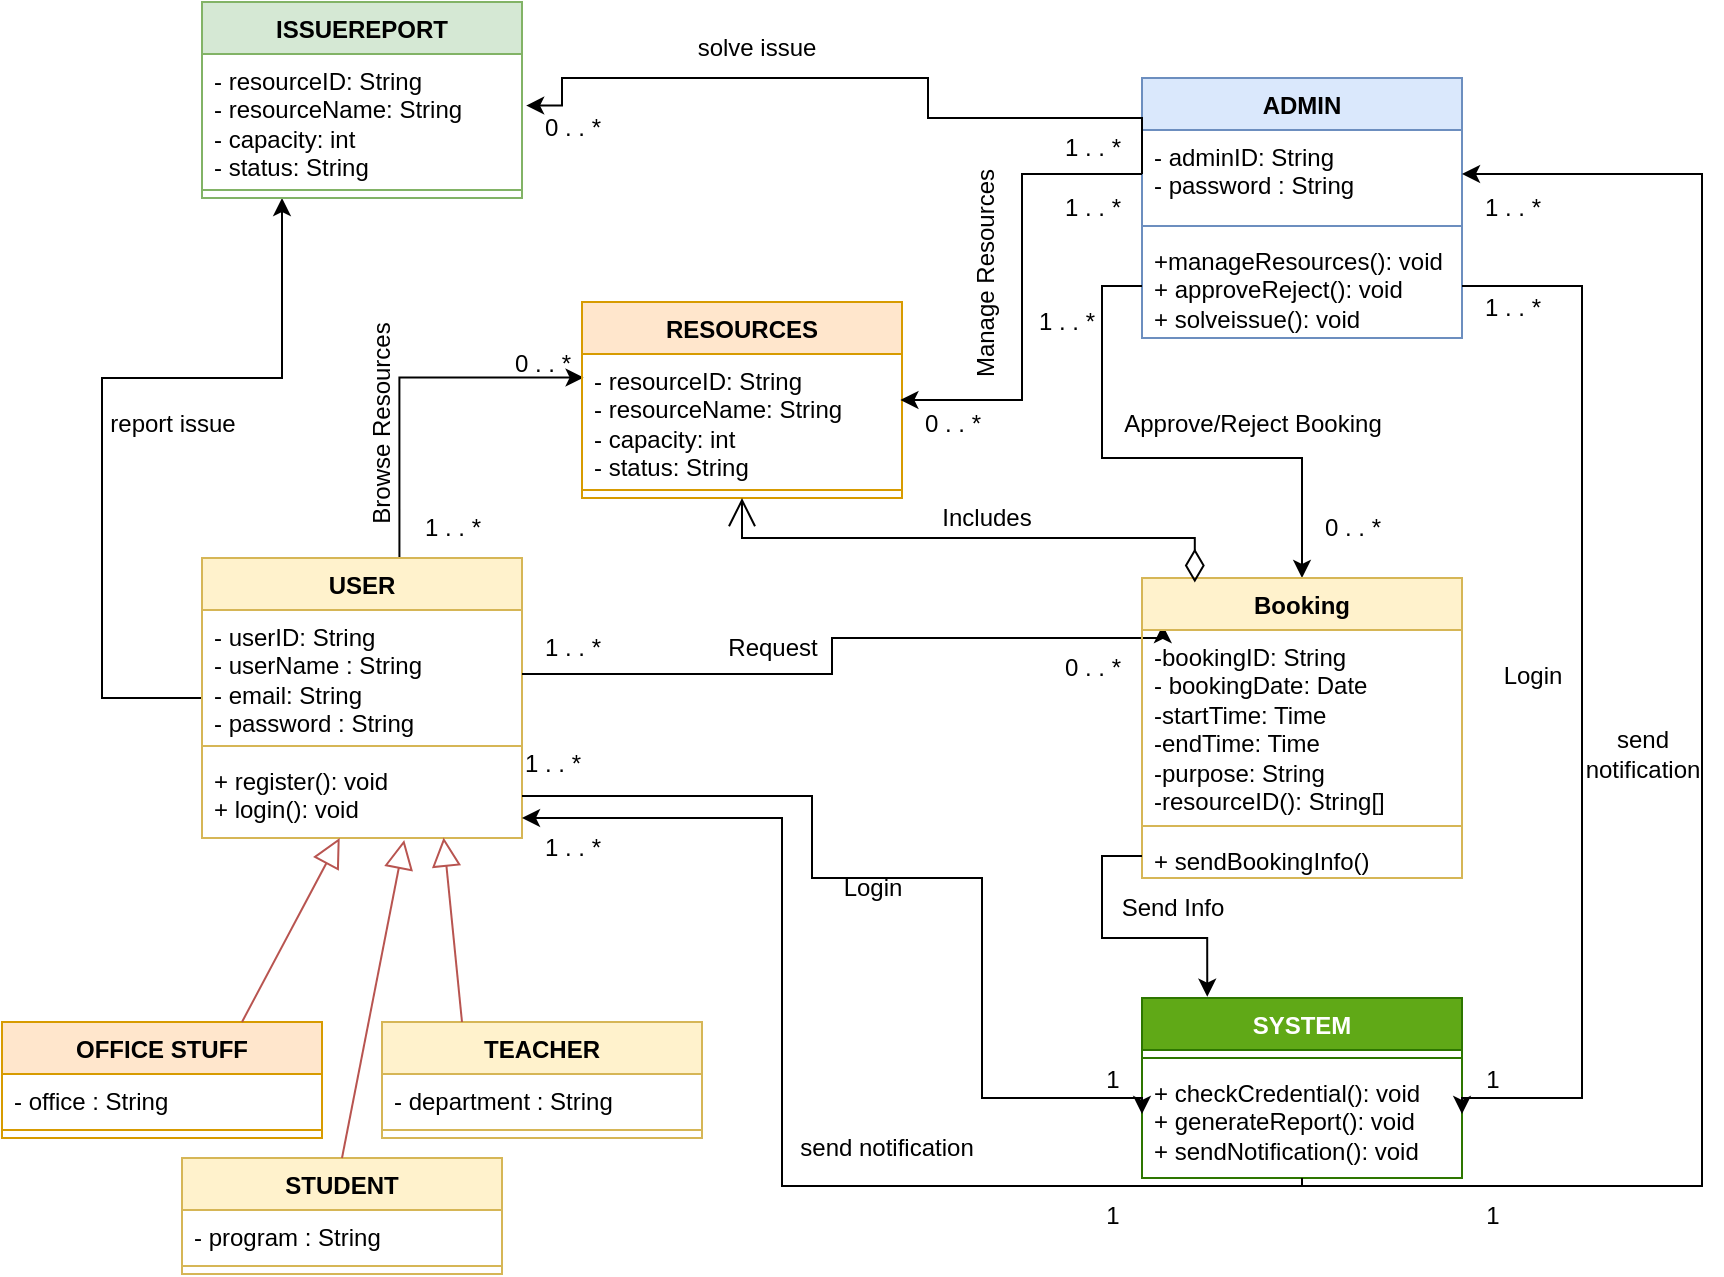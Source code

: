 <mxfile version="24.7.8">
  <diagram name="Page-1" id="8YA2dCOL3-Opxpk1j5PP">
    <mxGraphModel dx="1036" dy="654" grid="1" gridSize="10" guides="1" tooltips="1" connect="1" arrows="1" fold="1" page="1" pageScale="1" pageWidth="850" pageHeight="1100" math="0" shadow="0">
      <root>
        <mxCell id="0" />
        <mxCell id="1" parent="0" />
        <mxCell id="oSdUN21Y7AjLXys4Wp6H-28" style="edgeStyle=orthogonalEdgeStyle;rounded=0;orthogonalLoop=1;jettySize=auto;html=1;exitX=0.617;exitY=0.001;exitDx=0;exitDy=0;exitPerimeter=0;entryX=0.005;entryY=0.184;entryDx=0;entryDy=0;entryPerimeter=0;" parent="1" source="p7U9RObmF5ZfVnRHKtvr-1" target="oSdUN21Y7AjLXys4Wp6H-13" edge="1">
          <mxGeometry relative="1" as="geometry">
            <mxPoint x="240" y="430" as="targetPoint" />
          </mxGeometry>
        </mxCell>
        <mxCell id="UtDjivSvUU0SNbdQqQrx-4" style="edgeStyle=orthogonalEdgeStyle;rounded=0;orthogonalLoop=1;jettySize=auto;html=1;entryX=0.25;entryY=1;entryDx=0;entryDy=0;" parent="1" source="p7U9RObmF5ZfVnRHKtvr-1" target="oSdUN21Y7AjLXys4Wp6H-23" edge="1">
          <mxGeometry relative="1" as="geometry">
            <Array as="points">
              <mxPoint x="80" y="640" />
              <mxPoint x="80" y="480" />
              <mxPoint x="170" y="480" />
            </Array>
          </mxGeometry>
        </mxCell>
        <mxCell id="p7U9RObmF5ZfVnRHKtvr-1" value="USER" style="swimlane;fontStyle=1;align=center;verticalAlign=top;childLayout=stackLayout;horizontal=1;startSize=26;horizontalStack=0;resizeParent=1;resizeParentMax=0;resizeLast=0;collapsible=1;marginBottom=0;whiteSpace=wrap;html=1;fillColor=#fff2cc;strokeColor=#d6b656;" parent="1" vertex="1">
          <mxGeometry x="130" y="570" width="160" height="140" as="geometry" />
        </mxCell>
        <mxCell id="p7U9RObmF5ZfVnRHKtvr-2" value="- userID: String&lt;div&gt;- userName : String&lt;/div&gt;&lt;div&gt;- email: String&lt;/div&gt;&lt;div&gt;- password : String&amp;nbsp;&lt;/div&gt;" style="text;strokeColor=none;fillColor=none;align=left;verticalAlign=top;spacingLeft=4;spacingRight=4;overflow=hidden;rotatable=0;points=[[0,0.5],[1,0.5]];portConstraint=eastwest;whiteSpace=wrap;html=1;" parent="p7U9RObmF5ZfVnRHKtvr-1" vertex="1">
          <mxGeometry y="26" width="160" height="64" as="geometry" />
        </mxCell>
        <mxCell id="p7U9RObmF5ZfVnRHKtvr-3" value="" style="line;strokeWidth=1;fillColor=none;align=left;verticalAlign=middle;spacingTop=-1;spacingLeft=3;spacingRight=3;rotatable=0;labelPosition=right;points=[];portConstraint=eastwest;strokeColor=inherit;" parent="p7U9RObmF5ZfVnRHKtvr-1" vertex="1">
          <mxGeometry y="90" width="160" height="8" as="geometry" />
        </mxCell>
        <mxCell id="p7U9RObmF5ZfVnRHKtvr-4" value="+ register(): void&lt;div&gt;+ login(): void&lt;/div&gt;" style="text;strokeColor=none;fillColor=none;align=left;verticalAlign=top;spacingLeft=4;spacingRight=4;overflow=hidden;rotatable=0;points=[[0,0.5],[1,0.5]];portConstraint=eastwest;whiteSpace=wrap;html=1;" parent="p7U9RObmF5ZfVnRHKtvr-1" vertex="1">
          <mxGeometry y="98" width="160" height="42" as="geometry" />
        </mxCell>
        <mxCell id="p7U9RObmF5ZfVnRHKtvr-5" value="STUDENT" style="swimlane;fontStyle=1;align=center;verticalAlign=top;childLayout=stackLayout;horizontal=1;startSize=26;horizontalStack=0;resizeParent=1;resizeParentMax=0;resizeLast=0;collapsible=1;marginBottom=0;whiteSpace=wrap;html=1;fillColor=#fff2cc;strokeColor=#d6b656;" parent="1" vertex="1">
          <mxGeometry x="120" y="870" width="160" height="58" as="geometry" />
        </mxCell>
        <mxCell id="p7U9RObmF5ZfVnRHKtvr-6" value="- program : String" style="text;strokeColor=none;fillColor=none;align=left;verticalAlign=top;spacingLeft=4;spacingRight=4;overflow=hidden;rotatable=0;points=[[0,0.5],[1,0.5]];portConstraint=eastwest;whiteSpace=wrap;html=1;" parent="p7U9RObmF5ZfVnRHKtvr-5" vertex="1">
          <mxGeometry y="26" width="160" height="24" as="geometry" />
        </mxCell>
        <mxCell id="p7U9RObmF5ZfVnRHKtvr-7" value="" style="line;strokeWidth=1;fillColor=none;align=left;verticalAlign=middle;spacingTop=-1;spacingLeft=3;spacingRight=3;rotatable=0;labelPosition=right;points=[];portConstraint=eastwest;strokeColor=inherit;" parent="p7U9RObmF5ZfVnRHKtvr-5" vertex="1">
          <mxGeometry y="50" width="160" height="8" as="geometry" />
        </mxCell>
        <mxCell id="p7U9RObmF5ZfVnRHKtvr-9" value="TEACHER" style="swimlane;fontStyle=1;align=center;verticalAlign=top;childLayout=stackLayout;horizontal=1;startSize=26;horizontalStack=0;resizeParent=1;resizeParentMax=0;resizeLast=0;collapsible=1;marginBottom=0;whiteSpace=wrap;html=1;fillColor=#fff2cc;strokeColor=#d6b656;" parent="1" vertex="1">
          <mxGeometry x="220" y="802" width="160" height="58" as="geometry" />
        </mxCell>
        <mxCell id="p7U9RObmF5ZfVnRHKtvr-10" value="- department : String" style="text;strokeColor=none;fillColor=none;align=left;verticalAlign=top;spacingLeft=4;spacingRight=4;overflow=hidden;rotatable=0;points=[[0,0.5],[1,0.5]];portConstraint=eastwest;whiteSpace=wrap;html=1;" parent="p7U9RObmF5ZfVnRHKtvr-9" vertex="1">
          <mxGeometry y="26" width="160" height="24" as="geometry" />
        </mxCell>
        <mxCell id="p7U9RObmF5ZfVnRHKtvr-11" value="" style="line;strokeWidth=1;fillColor=none;align=left;verticalAlign=middle;spacingTop=-1;spacingLeft=3;spacingRight=3;rotatable=0;labelPosition=right;points=[];portConstraint=eastwest;strokeColor=inherit;" parent="p7U9RObmF5ZfVnRHKtvr-9" vertex="1">
          <mxGeometry y="50" width="160" height="8" as="geometry" />
        </mxCell>
        <mxCell id="p7U9RObmF5ZfVnRHKtvr-17" value="OFFICE STUFF" style="swimlane;fontStyle=1;align=center;verticalAlign=top;childLayout=stackLayout;horizontal=1;startSize=26;horizontalStack=0;resizeParent=1;resizeParentMax=0;resizeLast=0;collapsible=1;marginBottom=0;whiteSpace=wrap;html=1;fillColor=#ffe6cc;strokeColor=#d79b00;" parent="1" vertex="1">
          <mxGeometry x="30" y="802" width="160" height="58" as="geometry" />
        </mxCell>
        <mxCell id="p7U9RObmF5ZfVnRHKtvr-18" value="- office : String" style="text;strokeColor=none;fillColor=none;align=left;verticalAlign=top;spacingLeft=4;spacingRight=4;overflow=hidden;rotatable=0;points=[[0,0.5],[1,0.5]];portConstraint=eastwest;whiteSpace=wrap;html=1;" parent="p7U9RObmF5ZfVnRHKtvr-17" vertex="1">
          <mxGeometry y="26" width="160" height="24" as="geometry" />
        </mxCell>
        <mxCell id="p7U9RObmF5ZfVnRHKtvr-19" value="" style="line;strokeWidth=1;fillColor=none;align=left;verticalAlign=middle;spacingTop=-1;spacingLeft=3;spacingRight=3;rotatable=0;labelPosition=right;points=[];portConstraint=eastwest;strokeColor=inherit;" parent="p7U9RObmF5ZfVnRHKtvr-17" vertex="1">
          <mxGeometry y="50" width="160" height="8" as="geometry" />
        </mxCell>
        <mxCell id="oSdUN21Y7AjLXys4Wp6H-2" value="" style="edgeStyle=none;html=1;endArrow=block;endFill=0;endSize=12;verticalAlign=bottom;rounded=0;exitX=0.25;exitY=0;exitDx=0;exitDy=0;entryX=0.755;entryY=0.995;entryDx=0;entryDy=0;entryPerimeter=0;fillColor=#f8cecc;strokeColor=#b85450;" parent="1" source="p7U9RObmF5ZfVnRHKtvr-9" target="p7U9RObmF5ZfVnRHKtvr-4" edge="1">
          <mxGeometry width="160" relative="1" as="geometry">
            <mxPoint x="330" y="750" as="sourcePoint" />
            <mxPoint x="490" y="750" as="targetPoint" />
          </mxGeometry>
        </mxCell>
        <mxCell id="oSdUN21Y7AjLXys4Wp6H-3" value="" style="edgeStyle=none;html=1;endArrow=block;endFill=0;endSize=12;verticalAlign=bottom;rounded=0;entryX=0.632;entryY=1.024;entryDx=0;entryDy=0;fillColor=#f8cecc;strokeColor=#b85450;entryPerimeter=0;exitX=0.5;exitY=0;exitDx=0;exitDy=0;" parent="1" source="p7U9RObmF5ZfVnRHKtvr-5" target="p7U9RObmF5ZfVnRHKtvr-4" edge="1">
          <mxGeometry width="160" relative="1" as="geometry">
            <mxPoint x="240" y="870" as="sourcePoint" />
            <mxPoint x="600" y="800" as="targetPoint" />
          </mxGeometry>
        </mxCell>
        <mxCell id="oSdUN21Y7AjLXys4Wp6H-1" value="" style="edgeStyle=none;html=1;endArrow=block;endFill=0;endSize=12;verticalAlign=bottom;rounded=0;exitX=0.75;exitY=0;exitDx=0;exitDy=0;fillColor=#f8cecc;strokeColor=#b85450;" parent="1" source="p7U9RObmF5ZfVnRHKtvr-17" target="p7U9RObmF5ZfVnRHKtvr-4" edge="1">
          <mxGeometry width="160" relative="1" as="geometry">
            <mxPoint x="140" y="800" as="sourcePoint" />
            <mxPoint x="300" y="800" as="targetPoint" />
          </mxGeometry>
        </mxCell>
        <mxCell id="oSdUN21Y7AjLXys4Wp6H-4" value="ADMIN" style="swimlane;fontStyle=1;align=center;verticalAlign=top;childLayout=stackLayout;horizontal=1;startSize=26;horizontalStack=0;resizeParent=1;resizeParentMax=0;resizeLast=0;collapsible=1;marginBottom=0;whiteSpace=wrap;html=1;fillColor=#dae8fc;strokeColor=#6c8ebf;" parent="1" vertex="1">
          <mxGeometry x="600" y="330" width="160" height="130" as="geometry" />
        </mxCell>
        <mxCell id="oSdUN21Y7AjLXys4Wp6H-5" value="- adminID: String&lt;div&gt;- password : String&amp;nbsp;&lt;/div&gt;" style="text;strokeColor=none;fillColor=none;align=left;verticalAlign=top;spacingLeft=4;spacingRight=4;overflow=hidden;rotatable=0;points=[[0,0.5],[1,0.5]];portConstraint=eastwest;whiteSpace=wrap;html=1;" parent="oSdUN21Y7AjLXys4Wp6H-4" vertex="1">
          <mxGeometry y="26" width="160" height="44" as="geometry" />
        </mxCell>
        <mxCell id="oSdUN21Y7AjLXys4Wp6H-6" value="" style="line;strokeWidth=1;fillColor=none;align=left;verticalAlign=middle;spacingTop=-1;spacingLeft=3;spacingRight=3;rotatable=0;labelPosition=right;points=[];portConstraint=eastwest;strokeColor=inherit;" parent="oSdUN21Y7AjLXys4Wp6H-4" vertex="1">
          <mxGeometry y="70" width="160" height="8" as="geometry" />
        </mxCell>
        <mxCell id="oSdUN21Y7AjLXys4Wp6H-7" value="+manageResources(): void&lt;div&gt;+ approveReject(): void&lt;/div&gt;&lt;div&gt;+ solveissue(): void&lt;/div&gt;" style="text;strokeColor=none;fillColor=none;align=left;verticalAlign=top;spacingLeft=4;spacingRight=4;overflow=hidden;rotatable=0;points=[[0,0.5],[1,0.5]];portConstraint=eastwest;whiteSpace=wrap;html=1;" parent="oSdUN21Y7AjLXys4Wp6H-4" vertex="1">
          <mxGeometry y="78" width="160" height="52" as="geometry" />
        </mxCell>
        <mxCell id="oSdUN21Y7AjLXys4Wp6H-12" value="RESOURCES" style="swimlane;fontStyle=1;align=center;verticalAlign=top;childLayout=stackLayout;horizontal=1;startSize=26;horizontalStack=0;resizeParent=1;resizeParentMax=0;resizeLast=0;collapsible=1;marginBottom=0;whiteSpace=wrap;html=1;fillColor=#ffe6cc;strokeColor=#d79b00;" parent="1" vertex="1">
          <mxGeometry x="320" y="442" width="160" height="98" as="geometry" />
        </mxCell>
        <mxCell id="oSdUN21Y7AjLXys4Wp6H-13" value="- resourceID: String&lt;div&gt;- resourceName: String&lt;/div&gt;&lt;div&gt;- capacity: int&lt;/div&gt;&lt;div&gt;- status: String&lt;/div&gt;" style="text;strokeColor=none;fillColor=none;align=left;verticalAlign=top;spacingLeft=4;spacingRight=4;overflow=hidden;rotatable=0;points=[[0,0.5],[1,0.5]];portConstraint=eastwest;whiteSpace=wrap;html=1;" parent="oSdUN21Y7AjLXys4Wp6H-12" vertex="1">
          <mxGeometry y="26" width="160" height="64" as="geometry" />
        </mxCell>
        <mxCell id="oSdUN21Y7AjLXys4Wp6H-14" value="" style="line;strokeWidth=1;fillColor=none;align=left;verticalAlign=middle;spacingTop=-1;spacingLeft=3;spacingRight=3;rotatable=0;labelPosition=right;points=[];portConstraint=eastwest;strokeColor=inherit;" parent="oSdUN21Y7AjLXys4Wp6H-12" vertex="1">
          <mxGeometry y="90" width="160" height="8" as="geometry" />
        </mxCell>
        <mxCell id="oSdUN21Y7AjLXys4Wp6H-23" value="ISSUEREPORT" style="swimlane;fontStyle=1;align=center;verticalAlign=top;childLayout=stackLayout;horizontal=1;startSize=26;horizontalStack=0;resizeParent=1;resizeParentMax=0;resizeLast=0;collapsible=1;marginBottom=0;whiteSpace=wrap;html=1;fillColor=#d5e8d4;strokeColor=#82b366;" parent="1" vertex="1">
          <mxGeometry x="130" y="292" width="160" height="98" as="geometry" />
        </mxCell>
        <mxCell id="oSdUN21Y7AjLXys4Wp6H-24" value="- resourceID: String&lt;div&gt;- resourceName: String&lt;/div&gt;&lt;div&gt;- capacity: int&lt;/div&gt;&lt;div&gt;- status: String&lt;/div&gt;" style="text;strokeColor=none;fillColor=none;align=left;verticalAlign=top;spacingLeft=4;spacingRight=4;overflow=hidden;rotatable=0;points=[[0,0.5],[1,0.5]];portConstraint=eastwest;whiteSpace=wrap;html=1;" parent="oSdUN21Y7AjLXys4Wp6H-23" vertex="1">
          <mxGeometry y="26" width="160" height="64" as="geometry" />
        </mxCell>
        <mxCell id="oSdUN21Y7AjLXys4Wp6H-25" value="" style="line;strokeWidth=1;fillColor=none;align=left;verticalAlign=middle;spacingTop=-1;spacingLeft=3;spacingRight=3;rotatable=0;labelPosition=right;points=[];portConstraint=eastwest;strokeColor=inherit;" parent="oSdUN21Y7AjLXys4Wp6H-23" vertex="1">
          <mxGeometry y="90" width="160" height="8" as="geometry" />
        </mxCell>
        <mxCell id="oSdUN21Y7AjLXys4Wp6H-29" value="Browse Resources" style="text;html=1;align=center;verticalAlign=middle;resizable=0;points=[];autosize=1;strokeColor=none;fillColor=none;rotation=-90;" parent="1" vertex="1">
          <mxGeometry x="160" y="488" width="120" height="30" as="geometry" />
        </mxCell>
        <mxCell id="oSdUN21Y7AjLXys4Wp6H-31" style="edgeStyle=orthogonalEdgeStyle;rounded=0;orthogonalLoop=1;jettySize=auto;html=1;exitX=0;exitY=0.5;exitDx=0;exitDy=0;entryX=0.995;entryY=0.359;entryDx=0;entryDy=0;entryPerimeter=0;" parent="1" source="oSdUN21Y7AjLXys4Wp6H-5" target="oSdUN21Y7AjLXys4Wp6H-13" edge="1">
          <mxGeometry relative="1" as="geometry" />
        </mxCell>
        <mxCell id="oSdUN21Y7AjLXys4Wp6H-32" value="Manage Resources" style="text;html=1;align=center;verticalAlign=middle;resizable=0;points=[];autosize=1;strokeColor=none;fillColor=none;rotation=-90;" parent="1" vertex="1">
          <mxGeometry x="457" y="413" width="130" height="30" as="geometry" />
        </mxCell>
        <mxCell id="oSdUN21Y7AjLXys4Wp6H-33" style="edgeStyle=orthogonalEdgeStyle;rounded=0;orthogonalLoop=1;jettySize=auto;html=1;exitX=0;exitY=0.5;exitDx=0;exitDy=0;entryX=0.5;entryY=0;entryDx=0;entryDy=0;" parent="1" source="oSdUN21Y7AjLXys4Wp6H-7" target="UtDjivSvUU0SNbdQqQrx-8" edge="1">
          <mxGeometry relative="1" as="geometry">
            <mxPoint x="680" y="570" as="targetPoint" />
          </mxGeometry>
        </mxCell>
        <mxCell id="oSdUN21Y7AjLXys4Wp6H-34" value="Approve/Reject Booking" style="text;html=1;align=center;verticalAlign=middle;resizable=0;points=[];autosize=1;strokeColor=none;fillColor=none;" parent="1" vertex="1">
          <mxGeometry x="580" y="488" width="150" height="30" as="geometry" />
        </mxCell>
        <mxCell id="oSdUN21Y7AjLXys4Wp6H-36" value="1 . . *" style="text;html=1;align=center;verticalAlign=middle;resizable=0;points=[];autosize=1;strokeColor=none;fillColor=none;" parent="1" vertex="1">
          <mxGeometry x="230" y="540" width="50" height="30" as="geometry" />
        </mxCell>
        <mxCell id="oSdUN21Y7AjLXys4Wp6H-37" value="0 . . *" style="text;html=1;align=center;verticalAlign=middle;resizable=0;points=[];autosize=1;strokeColor=none;fillColor=none;" parent="1" vertex="1">
          <mxGeometry x="275" y="458" width="50" height="30" as="geometry" />
        </mxCell>
        <mxCell id="oSdUN21Y7AjLXys4Wp6H-38" style="edgeStyle=orthogonalEdgeStyle;rounded=0;orthogonalLoop=1;jettySize=auto;html=1;exitX=0;exitY=0.5;exitDx=0;exitDy=0;entryX=1.013;entryY=0.403;entryDx=0;entryDy=0;entryPerimeter=0;" parent="1" source="oSdUN21Y7AjLXys4Wp6H-5" target="oSdUN21Y7AjLXys4Wp6H-24" edge="1">
          <mxGeometry relative="1" as="geometry">
            <Array as="points">
              <mxPoint x="600" y="350" />
              <mxPoint x="493" y="350" />
              <mxPoint x="493" y="330" />
              <mxPoint x="310" y="330" />
              <mxPoint x="310" y="344" />
            </Array>
          </mxGeometry>
        </mxCell>
        <mxCell id="oSdUN21Y7AjLXys4Wp6H-39" value="solve issue" style="text;html=1;align=center;verticalAlign=middle;resizable=0;points=[];autosize=1;strokeColor=none;fillColor=none;" parent="1" vertex="1">
          <mxGeometry x="367" y="300" width="80" height="30" as="geometry" />
        </mxCell>
        <mxCell id="oSdUN21Y7AjLXys4Wp6H-40" value="1 . . *" style="text;html=1;align=center;verticalAlign=middle;resizable=0;points=[];autosize=1;strokeColor=none;fillColor=none;" parent="1" vertex="1">
          <mxGeometry x="550" y="380" width="50" height="30" as="geometry" />
        </mxCell>
        <mxCell id="oSdUN21Y7AjLXys4Wp6H-41" value="0 . . *" style="text;html=1;align=center;verticalAlign=middle;resizable=0;points=[];autosize=1;strokeColor=none;fillColor=none;" parent="1" vertex="1">
          <mxGeometry x="480" y="488" width="50" height="30" as="geometry" />
        </mxCell>
        <mxCell id="oSdUN21Y7AjLXys4Wp6H-42" value="1 . . *" style="text;html=1;align=center;verticalAlign=middle;resizable=0;points=[];autosize=1;strokeColor=none;fillColor=none;" parent="1" vertex="1">
          <mxGeometry x="537" y="437" width="50" height="30" as="geometry" />
        </mxCell>
        <mxCell id="oSdUN21Y7AjLXys4Wp6H-43" value="0 . . *" style="text;html=1;align=center;verticalAlign=middle;resizable=0;points=[];autosize=1;strokeColor=none;fillColor=none;" parent="1" vertex="1">
          <mxGeometry x="680" y="540" width="50" height="30" as="geometry" />
        </mxCell>
        <mxCell id="oSdUN21Y7AjLXys4Wp6H-45" value="report issue" style="text;html=1;align=center;verticalAlign=middle;resizable=0;points=[];autosize=1;strokeColor=none;fillColor=none;" parent="1" vertex="1">
          <mxGeometry x="70" y="488" width="90" height="30" as="geometry" />
        </mxCell>
        <mxCell id="oSdUN21Y7AjLXys4Wp6H-46" value="1 . . *" style="text;html=1;align=center;verticalAlign=middle;resizable=0;points=[];autosize=1;strokeColor=none;fillColor=none;" parent="1" vertex="1">
          <mxGeometry x="290" y="600" width="50" height="30" as="geometry" />
        </mxCell>
        <mxCell id="oSdUN21Y7AjLXys4Wp6H-47" value="0 . . *" style="text;html=1;align=center;verticalAlign=middle;resizable=0;points=[];autosize=1;strokeColor=none;fillColor=none;" parent="1" vertex="1">
          <mxGeometry x="550" y="610" width="50" height="30" as="geometry" />
        </mxCell>
        <mxCell id="oSdUN21Y7AjLXys4Wp6H-48" value="1 . . *" style="text;html=1;align=center;verticalAlign=middle;resizable=0;points=[];autosize=1;strokeColor=none;fillColor=none;" parent="1" vertex="1">
          <mxGeometry x="550" y="350" width="50" height="30" as="geometry" />
        </mxCell>
        <mxCell id="oSdUN21Y7AjLXys4Wp6H-49" value="0 . . *" style="text;html=1;align=center;verticalAlign=middle;resizable=0;points=[];autosize=1;strokeColor=none;fillColor=none;" parent="1" vertex="1">
          <mxGeometry x="290" y="340" width="50" height="30" as="geometry" />
        </mxCell>
        <mxCell id="eHWKMEwsB4i4n82-E_wj-1" value="SYSTEM" style="swimlane;fontStyle=1;align=center;verticalAlign=top;childLayout=stackLayout;horizontal=1;startSize=26;horizontalStack=0;resizeParent=1;resizeParentMax=0;resizeLast=0;collapsible=1;marginBottom=0;whiteSpace=wrap;html=1;fillColor=#60a917;strokeColor=#2D7600;fontColor=#ffffff;" parent="1" vertex="1">
          <mxGeometry x="600" y="790" width="160" height="90" as="geometry" />
        </mxCell>
        <mxCell id="eHWKMEwsB4i4n82-E_wj-3" value="" style="line;strokeWidth=1;fillColor=none;align=left;verticalAlign=middle;spacingTop=-1;spacingLeft=3;spacingRight=3;rotatable=0;labelPosition=right;points=[];portConstraint=eastwest;strokeColor=inherit;" parent="eHWKMEwsB4i4n82-E_wj-1" vertex="1">
          <mxGeometry y="26" width="160" height="8" as="geometry" />
        </mxCell>
        <mxCell id="eHWKMEwsB4i4n82-E_wj-4" value="+ checkCredential(): void&lt;div&gt;+ generateReport(): void&lt;/div&gt;&lt;div&gt;+ sendNotification(): void&lt;/div&gt;" style="text;strokeColor=none;fillColor=none;align=left;verticalAlign=top;spacingLeft=4;spacingRight=4;overflow=hidden;rotatable=0;points=[[0,0.5],[1,0.5]];portConstraint=eastwest;whiteSpace=wrap;html=1;" parent="eHWKMEwsB4i4n82-E_wj-1" vertex="1">
          <mxGeometry y="34" width="160" height="56" as="geometry" />
        </mxCell>
        <mxCell id="eHWKMEwsB4i4n82-E_wj-5" style="edgeStyle=orthogonalEdgeStyle;rounded=0;orthogonalLoop=1;jettySize=auto;html=1;entryX=0;entryY=0.5;entryDx=0;entryDy=0;" parent="1" source="p7U9RObmF5ZfVnRHKtvr-4" edge="1">
          <mxGeometry relative="1" as="geometry">
            <Array as="points">
              <mxPoint x="435" y="689" />
              <mxPoint x="435" y="730" />
              <mxPoint x="520" y="730" />
              <mxPoint x="520" y="840" />
              <mxPoint x="600" y="840" />
            </Array>
            <mxPoint x="600" y="848" as="targetPoint" />
          </mxGeometry>
        </mxCell>
        <mxCell id="eHWKMEwsB4i4n82-E_wj-6" value="Login" style="text;html=1;align=center;verticalAlign=middle;resizable=0;points=[];autosize=1;strokeColor=none;fillColor=none;" parent="1" vertex="1">
          <mxGeometry x="440" y="720" width="50" height="30" as="geometry" />
        </mxCell>
        <mxCell id="eHWKMEwsB4i4n82-E_wj-7" value="1 . . *" style="text;html=1;align=center;verticalAlign=middle;resizable=0;points=[];autosize=1;strokeColor=none;fillColor=none;" parent="1" vertex="1">
          <mxGeometry x="280" y="658" width="50" height="30" as="geometry" />
        </mxCell>
        <mxCell id="eHWKMEwsB4i4n82-E_wj-8" value="1" style="text;html=1;align=center;verticalAlign=middle;resizable=0;points=[];autosize=1;strokeColor=none;fillColor=none;" parent="1" vertex="1">
          <mxGeometry x="570" y="816" width="30" height="30" as="geometry" />
        </mxCell>
        <mxCell id="eHWKMEwsB4i4n82-E_wj-9" style="edgeStyle=orthogonalEdgeStyle;rounded=0;orthogonalLoop=1;jettySize=auto;html=1;entryX=1;entryY=0.762;entryDx=0;entryDy=0;entryPerimeter=0;" parent="1" source="eHWKMEwsB4i4n82-E_wj-4" target="p7U9RObmF5ZfVnRHKtvr-4" edge="1">
          <mxGeometry relative="1" as="geometry">
            <Array as="points">
              <mxPoint x="420" y="884" />
              <mxPoint x="420" y="700" />
            </Array>
          </mxGeometry>
        </mxCell>
        <mxCell id="eHWKMEwsB4i4n82-E_wj-10" value="send notification" style="text;html=1;align=center;verticalAlign=middle;resizable=0;points=[];autosize=1;strokeColor=none;fillColor=none;" parent="1" vertex="1">
          <mxGeometry x="417" y="850" width="110" height="30" as="geometry" />
        </mxCell>
        <mxCell id="eHWKMEwsB4i4n82-E_wj-11" value="1" style="text;html=1;align=center;verticalAlign=middle;resizable=0;points=[];autosize=1;strokeColor=none;fillColor=none;" parent="1" vertex="1">
          <mxGeometry x="570" y="884" width="30" height="30" as="geometry" />
        </mxCell>
        <mxCell id="eHWKMEwsB4i4n82-E_wj-12" value="1 . . *" style="text;html=1;align=center;verticalAlign=middle;resizable=0;points=[];autosize=1;strokeColor=none;fillColor=none;" parent="1" vertex="1">
          <mxGeometry x="290" y="700" width="50" height="30" as="geometry" />
        </mxCell>
        <mxCell id="eHWKMEwsB4i4n82-E_wj-13" style="edgeStyle=orthogonalEdgeStyle;rounded=0;orthogonalLoop=1;jettySize=auto;html=1;entryX=1;entryY=0.5;entryDx=0;entryDy=0;" parent="1" source="eHWKMEwsB4i4n82-E_wj-4" target="oSdUN21Y7AjLXys4Wp6H-5" edge="1">
          <mxGeometry relative="1" as="geometry">
            <Array as="points">
              <mxPoint x="880" y="884" />
              <mxPoint x="880" y="378" />
            </Array>
          </mxGeometry>
        </mxCell>
        <mxCell id="eHWKMEwsB4i4n82-E_wj-14" value="send&lt;div&gt;notification&lt;/div&gt;" style="text;html=1;align=center;verticalAlign=middle;resizable=0;points=[];autosize=1;strokeColor=none;fillColor=none;" parent="1" vertex="1">
          <mxGeometry x="810" y="648" width="80" height="40" as="geometry" />
        </mxCell>
        <mxCell id="eHWKMEwsB4i4n82-E_wj-15" value="1" style="text;html=1;align=center;verticalAlign=middle;resizable=0;points=[];autosize=1;strokeColor=none;fillColor=none;" parent="1" vertex="1">
          <mxGeometry x="760" y="884" width="30" height="30" as="geometry" />
        </mxCell>
        <mxCell id="eHWKMEwsB4i4n82-E_wj-16" value="1 . . *" style="text;html=1;align=center;verticalAlign=middle;resizable=0;points=[];autosize=1;strokeColor=none;fillColor=none;" parent="1" vertex="1">
          <mxGeometry x="760" y="380" width="50" height="30" as="geometry" />
        </mxCell>
        <mxCell id="eHWKMEwsB4i4n82-E_wj-17" style="edgeStyle=orthogonalEdgeStyle;rounded=0;orthogonalLoop=1;jettySize=auto;html=1;entryX=1;entryY=0.5;entryDx=0;entryDy=0;" parent="1" source="oSdUN21Y7AjLXys4Wp6H-7" edge="1">
          <mxGeometry relative="1" as="geometry">
            <Array as="points">
              <mxPoint x="820" y="434" />
              <mxPoint x="820" y="840" />
              <mxPoint x="760" y="840" />
            </Array>
            <mxPoint x="760" y="848" as="targetPoint" />
          </mxGeometry>
        </mxCell>
        <mxCell id="eHWKMEwsB4i4n82-E_wj-18" value="Login" style="text;html=1;align=center;verticalAlign=middle;resizable=0;points=[];autosize=1;strokeColor=none;fillColor=none;" parent="1" vertex="1">
          <mxGeometry x="770" y="614" width="50" height="30" as="geometry" />
        </mxCell>
        <mxCell id="eHWKMEwsB4i4n82-E_wj-19" value="1 . . *" style="text;html=1;align=center;verticalAlign=middle;resizable=0;points=[];autosize=1;strokeColor=none;fillColor=none;" parent="1" vertex="1">
          <mxGeometry x="760" y="430" width="50" height="30" as="geometry" />
        </mxCell>
        <mxCell id="eHWKMEwsB4i4n82-E_wj-20" value="1" style="text;html=1;align=center;verticalAlign=middle;resizable=0;points=[];autosize=1;strokeColor=none;fillColor=none;" parent="1" vertex="1">
          <mxGeometry x="760" y="816" width="30" height="30" as="geometry" />
        </mxCell>
        <mxCell id="UtDjivSvUU0SNbdQqQrx-3" style="edgeStyle=orthogonalEdgeStyle;rounded=0;orthogonalLoop=1;jettySize=auto;html=1;entryX=0.065;entryY=-0.026;entryDx=0;entryDy=0;entryPerimeter=0;" parent="1" source="p7U9RObmF5ZfVnRHKtvr-2" target="UtDjivSvUU0SNbdQqQrx-9" edge="1">
          <mxGeometry relative="1" as="geometry">
            <mxPoint x="598.4" y="607.76" as="targetPoint" />
            <Array as="points">
              <mxPoint x="445" y="628" />
              <mxPoint x="445" y="610" />
              <mxPoint x="610" y="610" />
            </Array>
          </mxGeometry>
        </mxCell>
        <mxCell id="UtDjivSvUU0SNbdQqQrx-6" value="Request" style="text;html=1;align=center;verticalAlign=middle;resizable=0;points=[];autosize=1;strokeColor=none;fillColor=none;" parent="1" vertex="1">
          <mxGeometry x="380" y="600" width="70" height="30" as="geometry" />
        </mxCell>
        <mxCell id="UtDjivSvUU0SNbdQqQrx-8" value="Booking" style="swimlane;fontStyle=1;align=center;verticalAlign=top;childLayout=stackLayout;horizontal=1;startSize=26;horizontalStack=0;resizeParent=1;resizeParentMax=0;resizeLast=0;collapsible=1;marginBottom=0;whiteSpace=wrap;html=1;fillColor=#fff2cc;strokeColor=#d6b656;" parent="1" vertex="1">
          <mxGeometry x="600" y="580" width="160" height="150" as="geometry" />
        </mxCell>
        <mxCell id="UtDjivSvUU0SNbdQqQrx-9" value="-bookingID: String&lt;div&gt;- bookingDate: Date&lt;/div&gt;&lt;div&gt;-startTime: Time&lt;/div&gt;&lt;div&gt;-endTime: Time&lt;/div&gt;&lt;div&gt;-purpose: String&lt;/div&gt;&lt;div&gt;-resourceID(): String[]&lt;/div&gt;" style="text;strokeColor=none;fillColor=none;align=left;verticalAlign=top;spacingLeft=4;spacingRight=4;overflow=hidden;rotatable=0;points=[[0,0.5],[1,0.5]];portConstraint=eastwest;whiteSpace=wrap;html=1;" parent="UtDjivSvUU0SNbdQqQrx-8" vertex="1">
          <mxGeometry y="26" width="160" height="94" as="geometry" />
        </mxCell>
        <mxCell id="UtDjivSvUU0SNbdQqQrx-10" value="" style="line;strokeWidth=1;fillColor=none;align=left;verticalAlign=middle;spacingTop=-1;spacingLeft=3;spacingRight=3;rotatable=0;labelPosition=right;points=[];portConstraint=eastwest;strokeColor=inherit;" parent="UtDjivSvUU0SNbdQqQrx-8" vertex="1">
          <mxGeometry y="120" width="160" height="8" as="geometry" />
        </mxCell>
        <mxCell id="UtDjivSvUU0SNbdQqQrx-11" value="+ sendBookingInfo()" style="text;strokeColor=none;fillColor=none;align=left;verticalAlign=top;spacingLeft=4;spacingRight=4;overflow=hidden;rotatable=0;points=[[0,0.5],[1,0.5]];portConstraint=eastwest;whiteSpace=wrap;html=1;" parent="UtDjivSvUU0SNbdQqQrx-8" vertex="1">
          <mxGeometry y="128" width="160" height="22" as="geometry" />
        </mxCell>
        <mxCell id="UtDjivSvUU0SNbdQqQrx-12" style="edgeStyle=orthogonalEdgeStyle;rounded=0;orthogonalLoop=1;jettySize=auto;html=1;entryX=0.204;entryY=-0.007;entryDx=0;entryDy=0;entryPerimeter=0;" parent="1" source="UtDjivSvUU0SNbdQqQrx-11" target="eHWKMEwsB4i4n82-E_wj-1" edge="1">
          <mxGeometry relative="1" as="geometry" />
        </mxCell>
        <mxCell id="UtDjivSvUU0SNbdQqQrx-13" value="Send Info" style="text;html=1;align=center;verticalAlign=middle;resizable=0;points=[];autosize=1;strokeColor=none;fillColor=none;" parent="1" vertex="1">
          <mxGeometry x="580" y="730" width="70" height="30" as="geometry" />
        </mxCell>
        <mxCell id="UtDjivSvUU0SNbdQqQrx-14" value="" style="endArrow=open;html=1;endSize=12;startArrow=diamondThin;startSize=14;startFill=0;edgeStyle=orthogonalEdgeStyle;align=left;verticalAlign=bottom;rounded=0;entryX=0.5;entryY=1;entryDx=0;entryDy=0;exitX=0.165;exitY=0.015;exitDx=0;exitDy=0;exitPerimeter=0;" parent="1" source="UtDjivSvUU0SNbdQqQrx-8" target="oSdUN21Y7AjLXys4Wp6H-12" edge="1">
          <mxGeometry x="-1" y="3" relative="1" as="geometry">
            <mxPoint x="450" y="570" as="sourcePoint" />
            <mxPoint x="610" y="570" as="targetPoint" />
            <Array as="points">
              <mxPoint x="626" y="560" />
              <mxPoint x="400" y="560" />
            </Array>
          </mxGeometry>
        </mxCell>
        <mxCell id="UtDjivSvUU0SNbdQqQrx-15" value="Includes" style="text;html=1;align=center;verticalAlign=middle;resizable=0;points=[];autosize=1;strokeColor=none;fillColor=none;" parent="1" vertex="1">
          <mxGeometry x="487" y="535" width="70" height="30" as="geometry" />
        </mxCell>
      </root>
    </mxGraphModel>
  </diagram>
</mxfile>
